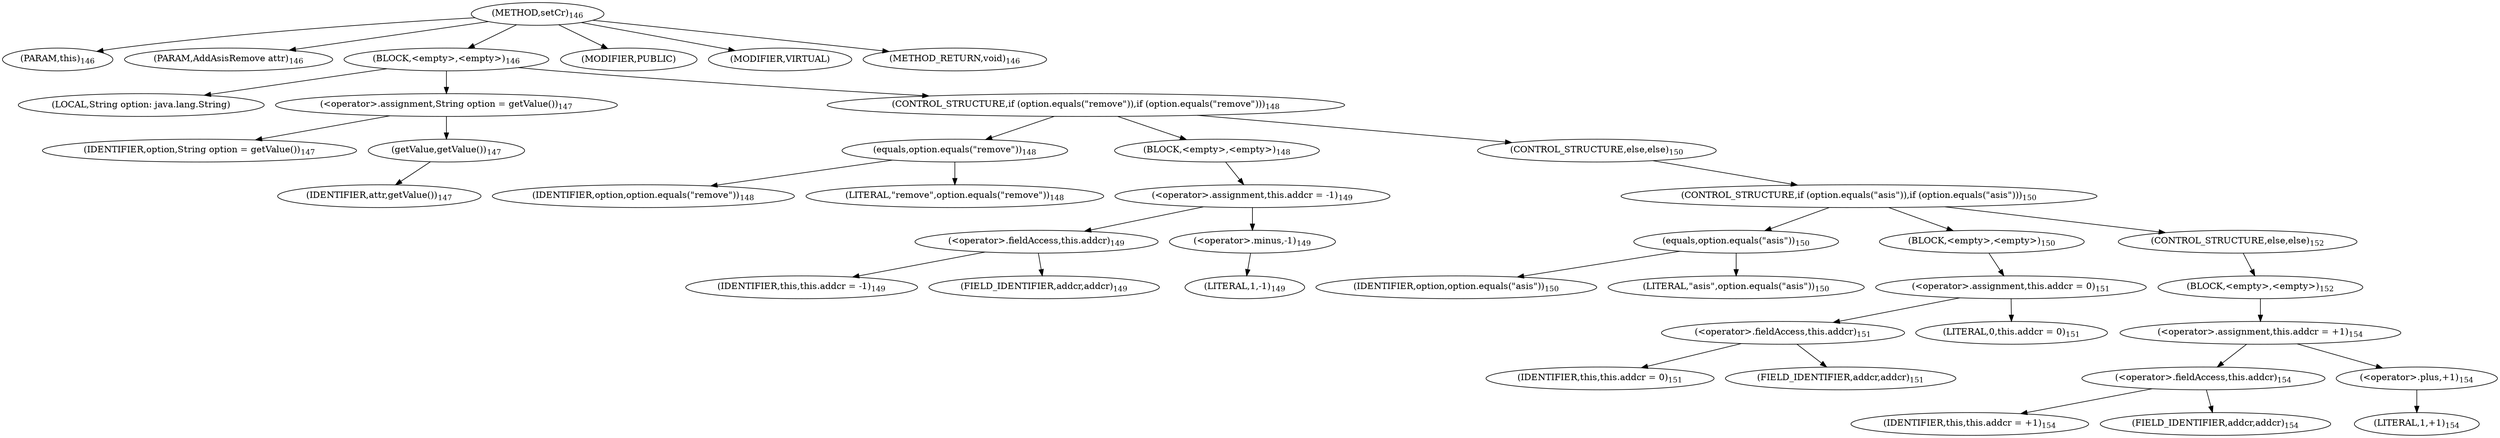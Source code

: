 digraph "setCr" {  
"110" [label = <(METHOD,setCr)<SUB>146</SUB>> ]
"111" [label = <(PARAM,this)<SUB>146</SUB>> ]
"112" [label = <(PARAM,AddAsisRemove attr)<SUB>146</SUB>> ]
"113" [label = <(BLOCK,&lt;empty&gt;,&lt;empty&gt;)<SUB>146</SUB>> ]
"114" [label = <(LOCAL,String option: java.lang.String)> ]
"115" [label = <(&lt;operator&gt;.assignment,String option = getValue())<SUB>147</SUB>> ]
"116" [label = <(IDENTIFIER,option,String option = getValue())<SUB>147</SUB>> ]
"117" [label = <(getValue,getValue())<SUB>147</SUB>> ]
"118" [label = <(IDENTIFIER,attr,getValue())<SUB>147</SUB>> ]
"119" [label = <(CONTROL_STRUCTURE,if (option.equals(&quot;remove&quot;)),if (option.equals(&quot;remove&quot;)))<SUB>148</SUB>> ]
"120" [label = <(equals,option.equals(&quot;remove&quot;))<SUB>148</SUB>> ]
"121" [label = <(IDENTIFIER,option,option.equals(&quot;remove&quot;))<SUB>148</SUB>> ]
"122" [label = <(LITERAL,&quot;remove&quot;,option.equals(&quot;remove&quot;))<SUB>148</SUB>> ]
"123" [label = <(BLOCK,&lt;empty&gt;,&lt;empty&gt;)<SUB>148</SUB>> ]
"124" [label = <(&lt;operator&gt;.assignment,this.addcr = -1)<SUB>149</SUB>> ]
"125" [label = <(&lt;operator&gt;.fieldAccess,this.addcr)<SUB>149</SUB>> ]
"126" [label = <(IDENTIFIER,this,this.addcr = -1)<SUB>149</SUB>> ]
"127" [label = <(FIELD_IDENTIFIER,addcr,addcr)<SUB>149</SUB>> ]
"128" [label = <(&lt;operator&gt;.minus,-1)<SUB>149</SUB>> ]
"129" [label = <(LITERAL,1,-1)<SUB>149</SUB>> ]
"130" [label = <(CONTROL_STRUCTURE,else,else)<SUB>150</SUB>> ]
"131" [label = <(CONTROL_STRUCTURE,if (option.equals(&quot;asis&quot;)),if (option.equals(&quot;asis&quot;)))<SUB>150</SUB>> ]
"132" [label = <(equals,option.equals(&quot;asis&quot;))<SUB>150</SUB>> ]
"133" [label = <(IDENTIFIER,option,option.equals(&quot;asis&quot;))<SUB>150</SUB>> ]
"134" [label = <(LITERAL,&quot;asis&quot;,option.equals(&quot;asis&quot;))<SUB>150</SUB>> ]
"135" [label = <(BLOCK,&lt;empty&gt;,&lt;empty&gt;)<SUB>150</SUB>> ]
"136" [label = <(&lt;operator&gt;.assignment,this.addcr = 0)<SUB>151</SUB>> ]
"137" [label = <(&lt;operator&gt;.fieldAccess,this.addcr)<SUB>151</SUB>> ]
"138" [label = <(IDENTIFIER,this,this.addcr = 0)<SUB>151</SUB>> ]
"139" [label = <(FIELD_IDENTIFIER,addcr,addcr)<SUB>151</SUB>> ]
"140" [label = <(LITERAL,0,this.addcr = 0)<SUB>151</SUB>> ]
"141" [label = <(CONTROL_STRUCTURE,else,else)<SUB>152</SUB>> ]
"142" [label = <(BLOCK,&lt;empty&gt;,&lt;empty&gt;)<SUB>152</SUB>> ]
"143" [label = <(&lt;operator&gt;.assignment,this.addcr = +1)<SUB>154</SUB>> ]
"144" [label = <(&lt;operator&gt;.fieldAccess,this.addcr)<SUB>154</SUB>> ]
"145" [label = <(IDENTIFIER,this,this.addcr = +1)<SUB>154</SUB>> ]
"146" [label = <(FIELD_IDENTIFIER,addcr,addcr)<SUB>154</SUB>> ]
"147" [label = <(&lt;operator&gt;.plus,+1)<SUB>154</SUB>> ]
"148" [label = <(LITERAL,1,+1)<SUB>154</SUB>> ]
"149" [label = <(MODIFIER,PUBLIC)> ]
"150" [label = <(MODIFIER,VIRTUAL)> ]
"151" [label = <(METHOD_RETURN,void)<SUB>146</SUB>> ]
  "110" -> "111" 
  "110" -> "112" 
  "110" -> "113" 
  "110" -> "149" 
  "110" -> "150" 
  "110" -> "151" 
  "113" -> "114" 
  "113" -> "115" 
  "113" -> "119" 
  "115" -> "116" 
  "115" -> "117" 
  "117" -> "118" 
  "119" -> "120" 
  "119" -> "123" 
  "119" -> "130" 
  "120" -> "121" 
  "120" -> "122" 
  "123" -> "124" 
  "124" -> "125" 
  "124" -> "128" 
  "125" -> "126" 
  "125" -> "127" 
  "128" -> "129" 
  "130" -> "131" 
  "131" -> "132" 
  "131" -> "135" 
  "131" -> "141" 
  "132" -> "133" 
  "132" -> "134" 
  "135" -> "136" 
  "136" -> "137" 
  "136" -> "140" 
  "137" -> "138" 
  "137" -> "139" 
  "141" -> "142" 
  "142" -> "143" 
  "143" -> "144" 
  "143" -> "147" 
  "144" -> "145" 
  "144" -> "146" 
  "147" -> "148" 
}
